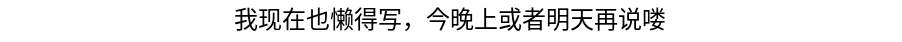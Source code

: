 <mxfile version="14.0.0" type="github">
  <diagram id="PQ9QEShcIzSI59_LjxII" name="Page-1">
    <mxGraphModel dx="1186" dy="764" grid="1" gridSize="10" guides="1" tooltips="1" connect="1" arrows="1" fold="1" page="1" pageScale="1" pageWidth="827" pageHeight="1169" math="0" shadow="0">
      <root>
        <mxCell id="0" />
        <mxCell id="1" parent="0" />
        <mxCell id="ZsTQcUguVCl4gI16p9Dw-1" value="我现在也懒得写，今晚上或者明天再说喽" style="text;html=1;strokeColor=none;fillColor=none;align=center;verticalAlign=middle;whiteSpace=wrap;rounded=0;" vertex="1" parent="1">
          <mxGeometry x="160" y="140" width="450" height="20" as="geometry" />
        </mxCell>
      </root>
    </mxGraphModel>
  </diagram>
</mxfile>
